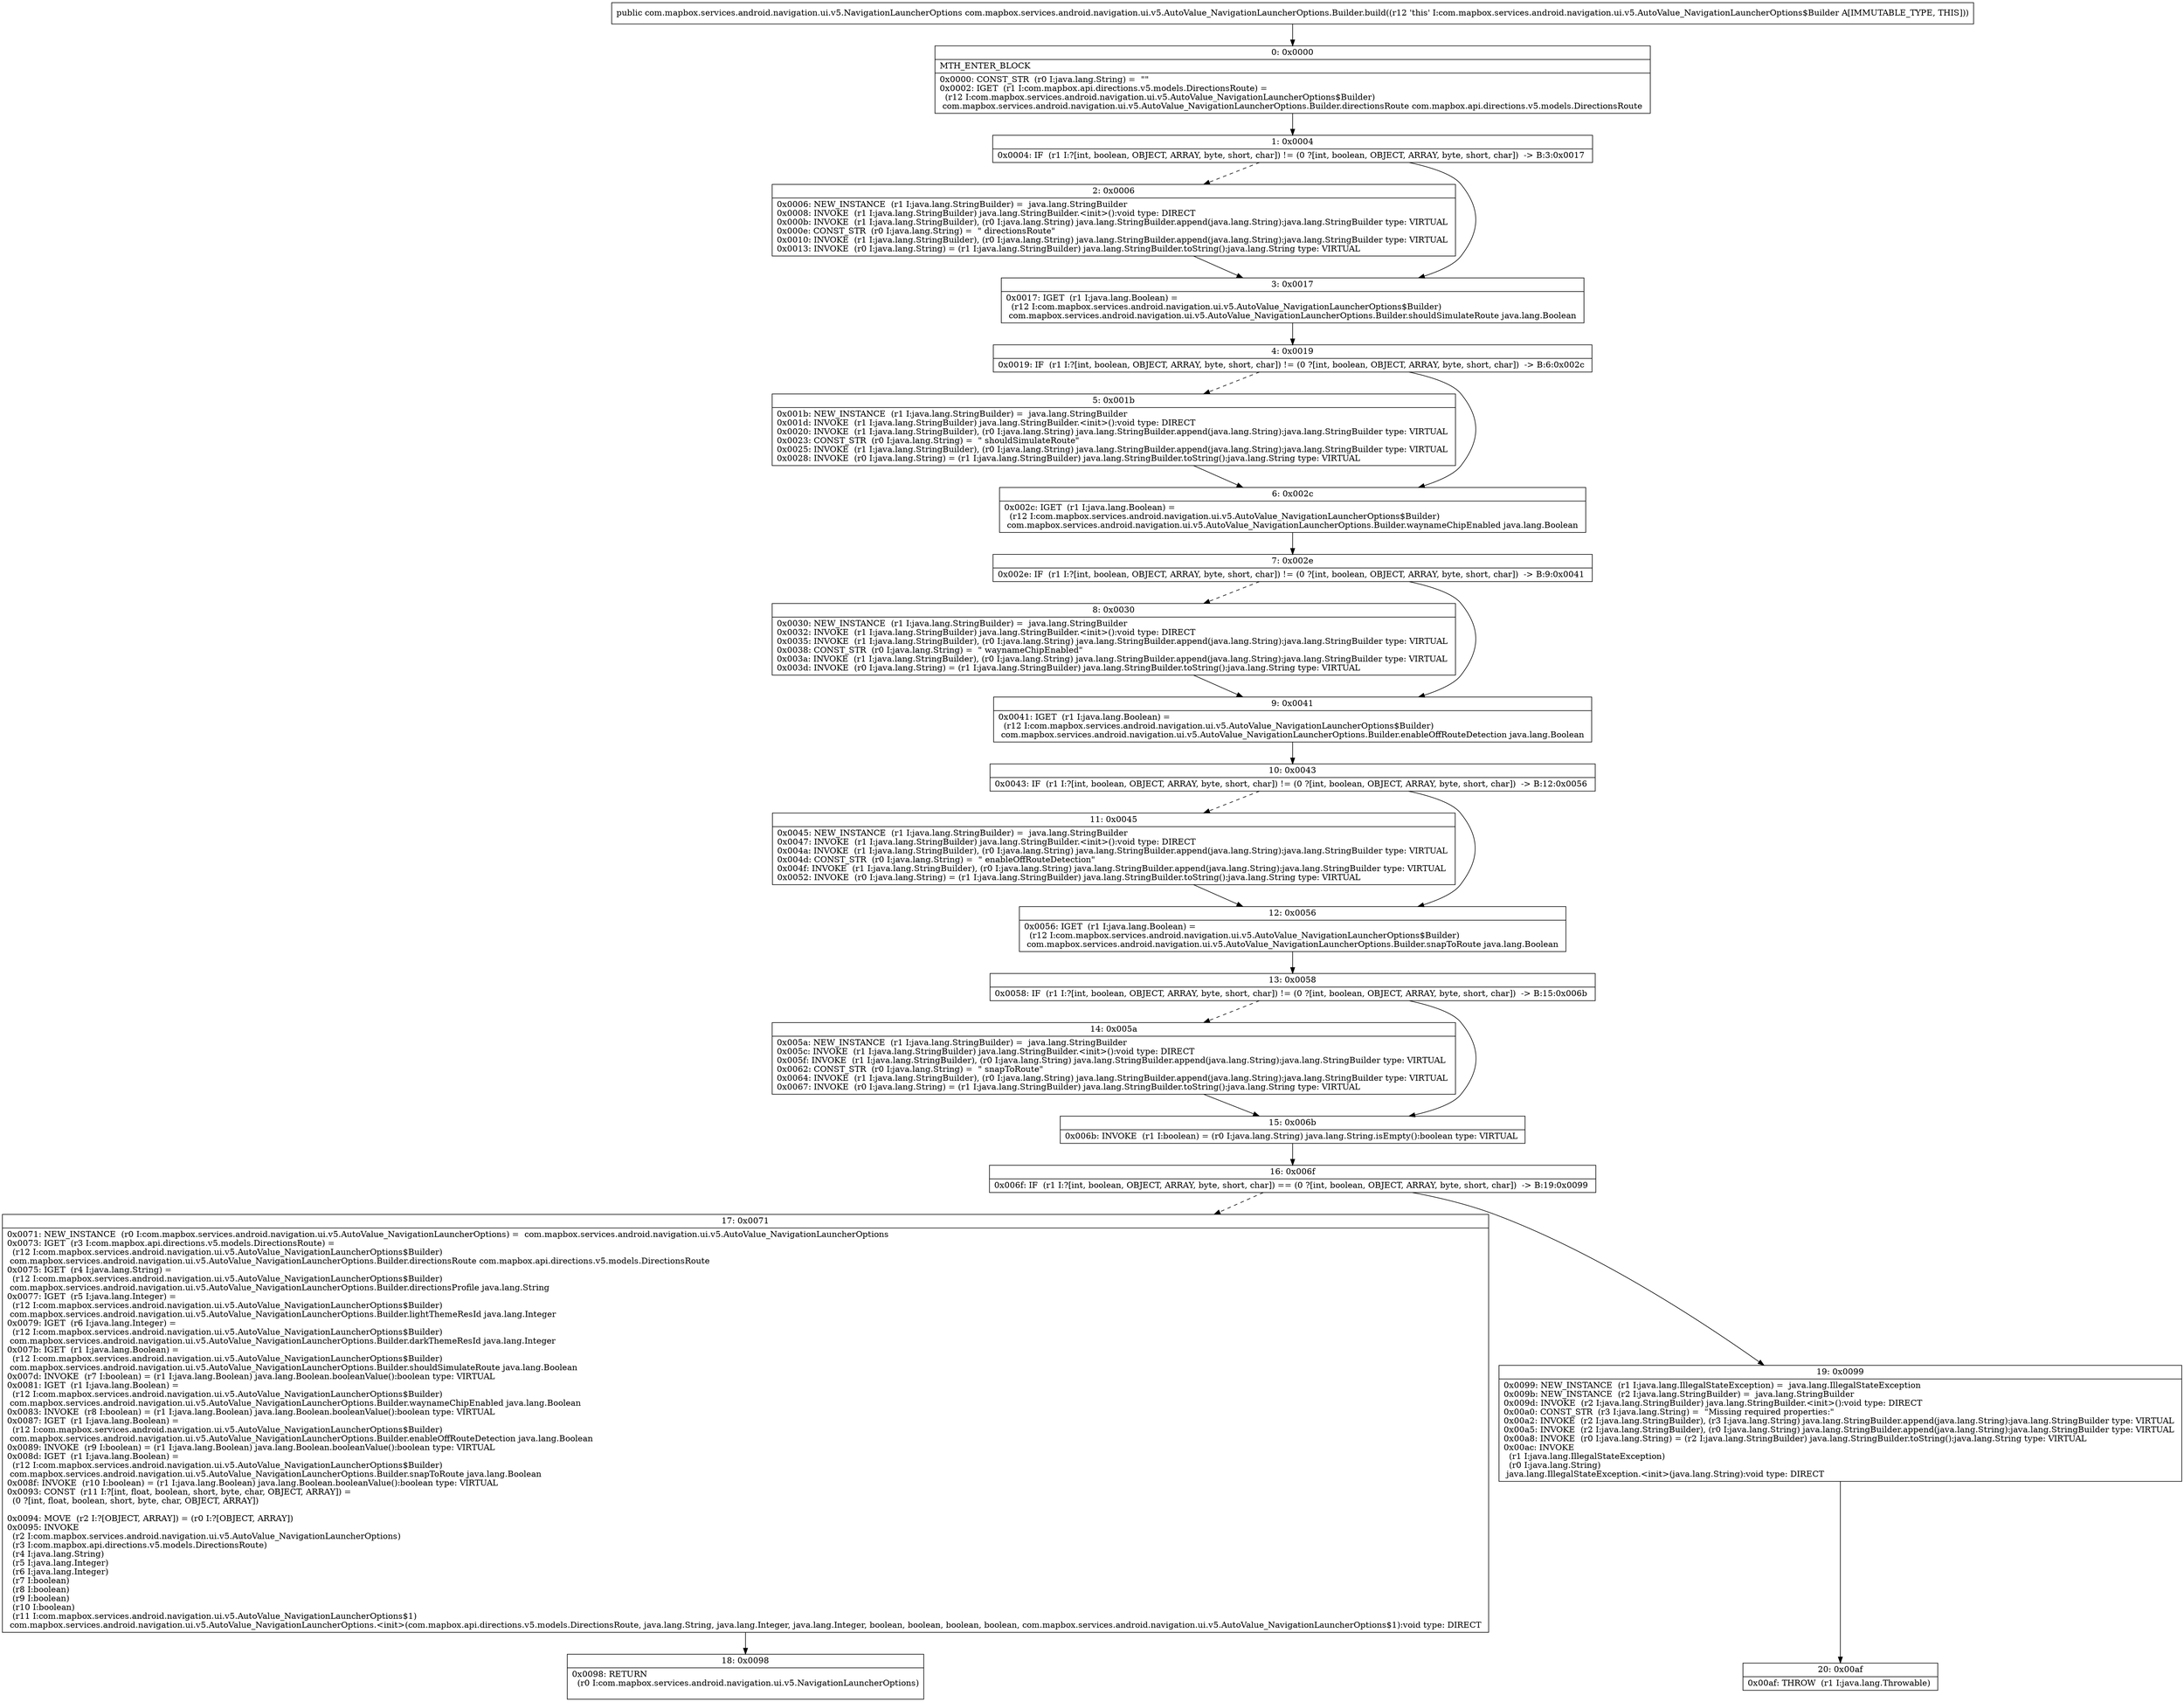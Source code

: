 digraph "CFG forcom.mapbox.services.android.navigation.ui.v5.AutoValue_NavigationLauncherOptions.Builder.build()Lcom\/mapbox\/services\/android\/navigation\/ui\/v5\/NavigationLauncherOptions;" {
Node_0 [shape=record,label="{0\:\ 0x0000|MTH_ENTER_BLOCK\l|0x0000: CONST_STR  (r0 I:java.lang.String) =  \"\" \l0x0002: IGET  (r1 I:com.mapbox.api.directions.v5.models.DirectionsRoute) = \l  (r12 I:com.mapbox.services.android.navigation.ui.v5.AutoValue_NavigationLauncherOptions$Builder)\l com.mapbox.services.android.navigation.ui.v5.AutoValue_NavigationLauncherOptions.Builder.directionsRoute com.mapbox.api.directions.v5.models.DirectionsRoute \l}"];
Node_1 [shape=record,label="{1\:\ 0x0004|0x0004: IF  (r1 I:?[int, boolean, OBJECT, ARRAY, byte, short, char]) != (0 ?[int, boolean, OBJECT, ARRAY, byte, short, char])  \-\> B:3:0x0017 \l}"];
Node_2 [shape=record,label="{2\:\ 0x0006|0x0006: NEW_INSTANCE  (r1 I:java.lang.StringBuilder) =  java.lang.StringBuilder \l0x0008: INVOKE  (r1 I:java.lang.StringBuilder) java.lang.StringBuilder.\<init\>():void type: DIRECT \l0x000b: INVOKE  (r1 I:java.lang.StringBuilder), (r0 I:java.lang.String) java.lang.StringBuilder.append(java.lang.String):java.lang.StringBuilder type: VIRTUAL \l0x000e: CONST_STR  (r0 I:java.lang.String) =  \" directionsRoute\" \l0x0010: INVOKE  (r1 I:java.lang.StringBuilder), (r0 I:java.lang.String) java.lang.StringBuilder.append(java.lang.String):java.lang.StringBuilder type: VIRTUAL \l0x0013: INVOKE  (r0 I:java.lang.String) = (r1 I:java.lang.StringBuilder) java.lang.StringBuilder.toString():java.lang.String type: VIRTUAL \l}"];
Node_3 [shape=record,label="{3\:\ 0x0017|0x0017: IGET  (r1 I:java.lang.Boolean) = \l  (r12 I:com.mapbox.services.android.navigation.ui.v5.AutoValue_NavigationLauncherOptions$Builder)\l com.mapbox.services.android.navigation.ui.v5.AutoValue_NavigationLauncherOptions.Builder.shouldSimulateRoute java.lang.Boolean \l}"];
Node_4 [shape=record,label="{4\:\ 0x0019|0x0019: IF  (r1 I:?[int, boolean, OBJECT, ARRAY, byte, short, char]) != (0 ?[int, boolean, OBJECT, ARRAY, byte, short, char])  \-\> B:6:0x002c \l}"];
Node_5 [shape=record,label="{5\:\ 0x001b|0x001b: NEW_INSTANCE  (r1 I:java.lang.StringBuilder) =  java.lang.StringBuilder \l0x001d: INVOKE  (r1 I:java.lang.StringBuilder) java.lang.StringBuilder.\<init\>():void type: DIRECT \l0x0020: INVOKE  (r1 I:java.lang.StringBuilder), (r0 I:java.lang.String) java.lang.StringBuilder.append(java.lang.String):java.lang.StringBuilder type: VIRTUAL \l0x0023: CONST_STR  (r0 I:java.lang.String) =  \" shouldSimulateRoute\" \l0x0025: INVOKE  (r1 I:java.lang.StringBuilder), (r0 I:java.lang.String) java.lang.StringBuilder.append(java.lang.String):java.lang.StringBuilder type: VIRTUAL \l0x0028: INVOKE  (r0 I:java.lang.String) = (r1 I:java.lang.StringBuilder) java.lang.StringBuilder.toString():java.lang.String type: VIRTUAL \l}"];
Node_6 [shape=record,label="{6\:\ 0x002c|0x002c: IGET  (r1 I:java.lang.Boolean) = \l  (r12 I:com.mapbox.services.android.navigation.ui.v5.AutoValue_NavigationLauncherOptions$Builder)\l com.mapbox.services.android.navigation.ui.v5.AutoValue_NavigationLauncherOptions.Builder.waynameChipEnabled java.lang.Boolean \l}"];
Node_7 [shape=record,label="{7\:\ 0x002e|0x002e: IF  (r1 I:?[int, boolean, OBJECT, ARRAY, byte, short, char]) != (0 ?[int, boolean, OBJECT, ARRAY, byte, short, char])  \-\> B:9:0x0041 \l}"];
Node_8 [shape=record,label="{8\:\ 0x0030|0x0030: NEW_INSTANCE  (r1 I:java.lang.StringBuilder) =  java.lang.StringBuilder \l0x0032: INVOKE  (r1 I:java.lang.StringBuilder) java.lang.StringBuilder.\<init\>():void type: DIRECT \l0x0035: INVOKE  (r1 I:java.lang.StringBuilder), (r0 I:java.lang.String) java.lang.StringBuilder.append(java.lang.String):java.lang.StringBuilder type: VIRTUAL \l0x0038: CONST_STR  (r0 I:java.lang.String) =  \" waynameChipEnabled\" \l0x003a: INVOKE  (r1 I:java.lang.StringBuilder), (r0 I:java.lang.String) java.lang.StringBuilder.append(java.lang.String):java.lang.StringBuilder type: VIRTUAL \l0x003d: INVOKE  (r0 I:java.lang.String) = (r1 I:java.lang.StringBuilder) java.lang.StringBuilder.toString():java.lang.String type: VIRTUAL \l}"];
Node_9 [shape=record,label="{9\:\ 0x0041|0x0041: IGET  (r1 I:java.lang.Boolean) = \l  (r12 I:com.mapbox.services.android.navigation.ui.v5.AutoValue_NavigationLauncherOptions$Builder)\l com.mapbox.services.android.navigation.ui.v5.AutoValue_NavigationLauncherOptions.Builder.enableOffRouteDetection java.lang.Boolean \l}"];
Node_10 [shape=record,label="{10\:\ 0x0043|0x0043: IF  (r1 I:?[int, boolean, OBJECT, ARRAY, byte, short, char]) != (0 ?[int, boolean, OBJECT, ARRAY, byte, short, char])  \-\> B:12:0x0056 \l}"];
Node_11 [shape=record,label="{11\:\ 0x0045|0x0045: NEW_INSTANCE  (r1 I:java.lang.StringBuilder) =  java.lang.StringBuilder \l0x0047: INVOKE  (r1 I:java.lang.StringBuilder) java.lang.StringBuilder.\<init\>():void type: DIRECT \l0x004a: INVOKE  (r1 I:java.lang.StringBuilder), (r0 I:java.lang.String) java.lang.StringBuilder.append(java.lang.String):java.lang.StringBuilder type: VIRTUAL \l0x004d: CONST_STR  (r0 I:java.lang.String) =  \" enableOffRouteDetection\" \l0x004f: INVOKE  (r1 I:java.lang.StringBuilder), (r0 I:java.lang.String) java.lang.StringBuilder.append(java.lang.String):java.lang.StringBuilder type: VIRTUAL \l0x0052: INVOKE  (r0 I:java.lang.String) = (r1 I:java.lang.StringBuilder) java.lang.StringBuilder.toString():java.lang.String type: VIRTUAL \l}"];
Node_12 [shape=record,label="{12\:\ 0x0056|0x0056: IGET  (r1 I:java.lang.Boolean) = \l  (r12 I:com.mapbox.services.android.navigation.ui.v5.AutoValue_NavigationLauncherOptions$Builder)\l com.mapbox.services.android.navigation.ui.v5.AutoValue_NavigationLauncherOptions.Builder.snapToRoute java.lang.Boolean \l}"];
Node_13 [shape=record,label="{13\:\ 0x0058|0x0058: IF  (r1 I:?[int, boolean, OBJECT, ARRAY, byte, short, char]) != (0 ?[int, boolean, OBJECT, ARRAY, byte, short, char])  \-\> B:15:0x006b \l}"];
Node_14 [shape=record,label="{14\:\ 0x005a|0x005a: NEW_INSTANCE  (r1 I:java.lang.StringBuilder) =  java.lang.StringBuilder \l0x005c: INVOKE  (r1 I:java.lang.StringBuilder) java.lang.StringBuilder.\<init\>():void type: DIRECT \l0x005f: INVOKE  (r1 I:java.lang.StringBuilder), (r0 I:java.lang.String) java.lang.StringBuilder.append(java.lang.String):java.lang.StringBuilder type: VIRTUAL \l0x0062: CONST_STR  (r0 I:java.lang.String) =  \" snapToRoute\" \l0x0064: INVOKE  (r1 I:java.lang.StringBuilder), (r0 I:java.lang.String) java.lang.StringBuilder.append(java.lang.String):java.lang.StringBuilder type: VIRTUAL \l0x0067: INVOKE  (r0 I:java.lang.String) = (r1 I:java.lang.StringBuilder) java.lang.StringBuilder.toString():java.lang.String type: VIRTUAL \l}"];
Node_15 [shape=record,label="{15\:\ 0x006b|0x006b: INVOKE  (r1 I:boolean) = (r0 I:java.lang.String) java.lang.String.isEmpty():boolean type: VIRTUAL \l}"];
Node_16 [shape=record,label="{16\:\ 0x006f|0x006f: IF  (r1 I:?[int, boolean, OBJECT, ARRAY, byte, short, char]) == (0 ?[int, boolean, OBJECT, ARRAY, byte, short, char])  \-\> B:19:0x0099 \l}"];
Node_17 [shape=record,label="{17\:\ 0x0071|0x0071: NEW_INSTANCE  (r0 I:com.mapbox.services.android.navigation.ui.v5.AutoValue_NavigationLauncherOptions) =  com.mapbox.services.android.navigation.ui.v5.AutoValue_NavigationLauncherOptions \l0x0073: IGET  (r3 I:com.mapbox.api.directions.v5.models.DirectionsRoute) = \l  (r12 I:com.mapbox.services.android.navigation.ui.v5.AutoValue_NavigationLauncherOptions$Builder)\l com.mapbox.services.android.navigation.ui.v5.AutoValue_NavigationLauncherOptions.Builder.directionsRoute com.mapbox.api.directions.v5.models.DirectionsRoute \l0x0075: IGET  (r4 I:java.lang.String) = \l  (r12 I:com.mapbox.services.android.navigation.ui.v5.AutoValue_NavigationLauncherOptions$Builder)\l com.mapbox.services.android.navigation.ui.v5.AutoValue_NavigationLauncherOptions.Builder.directionsProfile java.lang.String \l0x0077: IGET  (r5 I:java.lang.Integer) = \l  (r12 I:com.mapbox.services.android.navigation.ui.v5.AutoValue_NavigationLauncherOptions$Builder)\l com.mapbox.services.android.navigation.ui.v5.AutoValue_NavigationLauncherOptions.Builder.lightThemeResId java.lang.Integer \l0x0079: IGET  (r6 I:java.lang.Integer) = \l  (r12 I:com.mapbox.services.android.navigation.ui.v5.AutoValue_NavigationLauncherOptions$Builder)\l com.mapbox.services.android.navigation.ui.v5.AutoValue_NavigationLauncherOptions.Builder.darkThemeResId java.lang.Integer \l0x007b: IGET  (r1 I:java.lang.Boolean) = \l  (r12 I:com.mapbox.services.android.navigation.ui.v5.AutoValue_NavigationLauncherOptions$Builder)\l com.mapbox.services.android.navigation.ui.v5.AutoValue_NavigationLauncherOptions.Builder.shouldSimulateRoute java.lang.Boolean \l0x007d: INVOKE  (r7 I:boolean) = (r1 I:java.lang.Boolean) java.lang.Boolean.booleanValue():boolean type: VIRTUAL \l0x0081: IGET  (r1 I:java.lang.Boolean) = \l  (r12 I:com.mapbox.services.android.navigation.ui.v5.AutoValue_NavigationLauncherOptions$Builder)\l com.mapbox.services.android.navigation.ui.v5.AutoValue_NavigationLauncherOptions.Builder.waynameChipEnabled java.lang.Boolean \l0x0083: INVOKE  (r8 I:boolean) = (r1 I:java.lang.Boolean) java.lang.Boolean.booleanValue():boolean type: VIRTUAL \l0x0087: IGET  (r1 I:java.lang.Boolean) = \l  (r12 I:com.mapbox.services.android.navigation.ui.v5.AutoValue_NavigationLauncherOptions$Builder)\l com.mapbox.services.android.navigation.ui.v5.AutoValue_NavigationLauncherOptions.Builder.enableOffRouteDetection java.lang.Boolean \l0x0089: INVOKE  (r9 I:boolean) = (r1 I:java.lang.Boolean) java.lang.Boolean.booleanValue():boolean type: VIRTUAL \l0x008d: IGET  (r1 I:java.lang.Boolean) = \l  (r12 I:com.mapbox.services.android.navigation.ui.v5.AutoValue_NavigationLauncherOptions$Builder)\l com.mapbox.services.android.navigation.ui.v5.AutoValue_NavigationLauncherOptions.Builder.snapToRoute java.lang.Boolean \l0x008f: INVOKE  (r10 I:boolean) = (r1 I:java.lang.Boolean) java.lang.Boolean.booleanValue():boolean type: VIRTUAL \l0x0093: CONST  (r11 I:?[int, float, boolean, short, byte, char, OBJECT, ARRAY]) = \l  (0 ?[int, float, boolean, short, byte, char, OBJECT, ARRAY])\l \l0x0094: MOVE  (r2 I:?[OBJECT, ARRAY]) = (r0 I:?[OBJECT, ARRAY]) \l0x0095: INVOKE  \l  (r2 I:com.mapbox.services.android.navigation.ui.v5.AutoValue_NavigationLauncherOptions)\l  (r3 I:com.mapbox.api.directions.v5.models.DirectionsRoute)\l  (r4 I:java.lang.String)\l  (r5 I:java.lang.Integer)\l  (r6 I:java.lang.Integer)\l  (r7 I:boolean)\l  (r8 I:boolean)\l  (r9 I:boolean)\l  (r10 I:boolean)\l  (r11 I:com.mapbox.services.android.navigation.ui.v5.AutoValue_NavigationLauncherOptions$1)\l com.mapbox.services.android.navigation.ui.v5.AutoValue_NavigationLauncherOptions.\<init\>(com.mapbox.api.directions.v5.models.DirectionsRoute, java.lang.String, java.lang.Integer, java.lang.Integer, boolean, boolean, boolean, boolean, com.mapbox.services.android.navigation.ui.v5.AutoValue_NavigationLauncherOptions$1):void type: DIRECT \l}"];
Node_18 [shape=record,label="{18\:\ 0x0098|0x0098: RETURN  \l  (r0 I:com.mapbox.services.android.navigation.ui.v5.NavigationLauncherOptions)\l \l}"];
Node_19 [shape=record,label="{19\:\ 0x0099|0x0099: NEW_INSTANCE  (r1 I:java.lang.IllegalStateException) =  java.lang.IllegalStateException \l0x009b: NEW_INSTANCE  (r2 I:java.lang.StringBuilder) =  java.lang.StringBuilder \l0x009d: INVOKE  (r2 I:java.lang.StringBuilder) java.lang.StringBuilder.\<init\>():void type: DIRECT \l0x00a0: CONST_STR  (r3 I:java.lang.String) =  \"Missing required properties:\" \l0x00a2: INVOKE  (r2 I:java.lang.StringBuilder), (r3 I:java.lang.String) java.lang.StringBuilder.append(java.lang.String):java.lang.StringBuilder type: VIRTUAL \l0x00a5: INVOKE  (r2 I:java.lang.StringBuilder), (r0 I:java.lang.String) java.lang.StringBuilder.append(java.lang.String):java.lang.StringBuilder type: VIRTUAL \l0x00a8: INVOKE  (r0 I:java.lang.String) = (r2 I:java.lang.StringBuilder) java.lang.StringBuilder.toString():java.lang.String type: VIRTUAL \l0x00ac: INVOKE  \l  (r1 I:java.lang.IllegalStateException)\l  (r0 I:java.lang.String)\l java.lang.IllegalStateException.\<init\>(java.lang.String):void type: DIRECT \l}"];
Node_20 [shape=record,label="{20\:\ 0x00af|0x00af: THROW  (r1 I:java.lang.Throwable) \l}"];
MethodNode[shape=record,label="{public com.mapbox.services.android.navigation.ui.v5.NavigationLauncherOptions com.mapbox.services.android.navigation.ui.v5.AutoValue_NavigationLauncherOptions.Builder.build((r12 'this' I:com.mapbox.services.android.navigation.ui.v5.AutoValue_NavigationLauncherOptions$Builder A[IMMUTABLE_TYPE, THIS])) }"];
MethodNode -> Node_0;
Node_0 -> Node_1;
Node_1 -> Node_2[style=dashed];
Node_1 -> Node_3;
Node_2 -> Node_3;
Node_3 -> Node_4;
Node_4 -> Node_5[style=dashed];
Node_4 -> Node_6;
Node_5 -> Node_6;
Node_6 -> Node_7;
Node_7 -> Node_8[style=dashed];
Node_7 -> Node_9;
Node_8 -> Node_9;
Node_9 -> Node_10;
Node_10 -> Node_11[style=dashed];
Node_10 -> Node_12;
Node_11 -> Node_12;
Node_12 -> Node_13;
Node_13 -> Node_14[style=dashed];
Node_13 -> Node_15;
Node_14 -> Node_15;
Node_15 -> Node_16;
Node_16 -> Node_17[style=dashed];
Node_16 -> Node_19;
Node_17 -> Node_18;
Node_19 -> Node_20;
}

